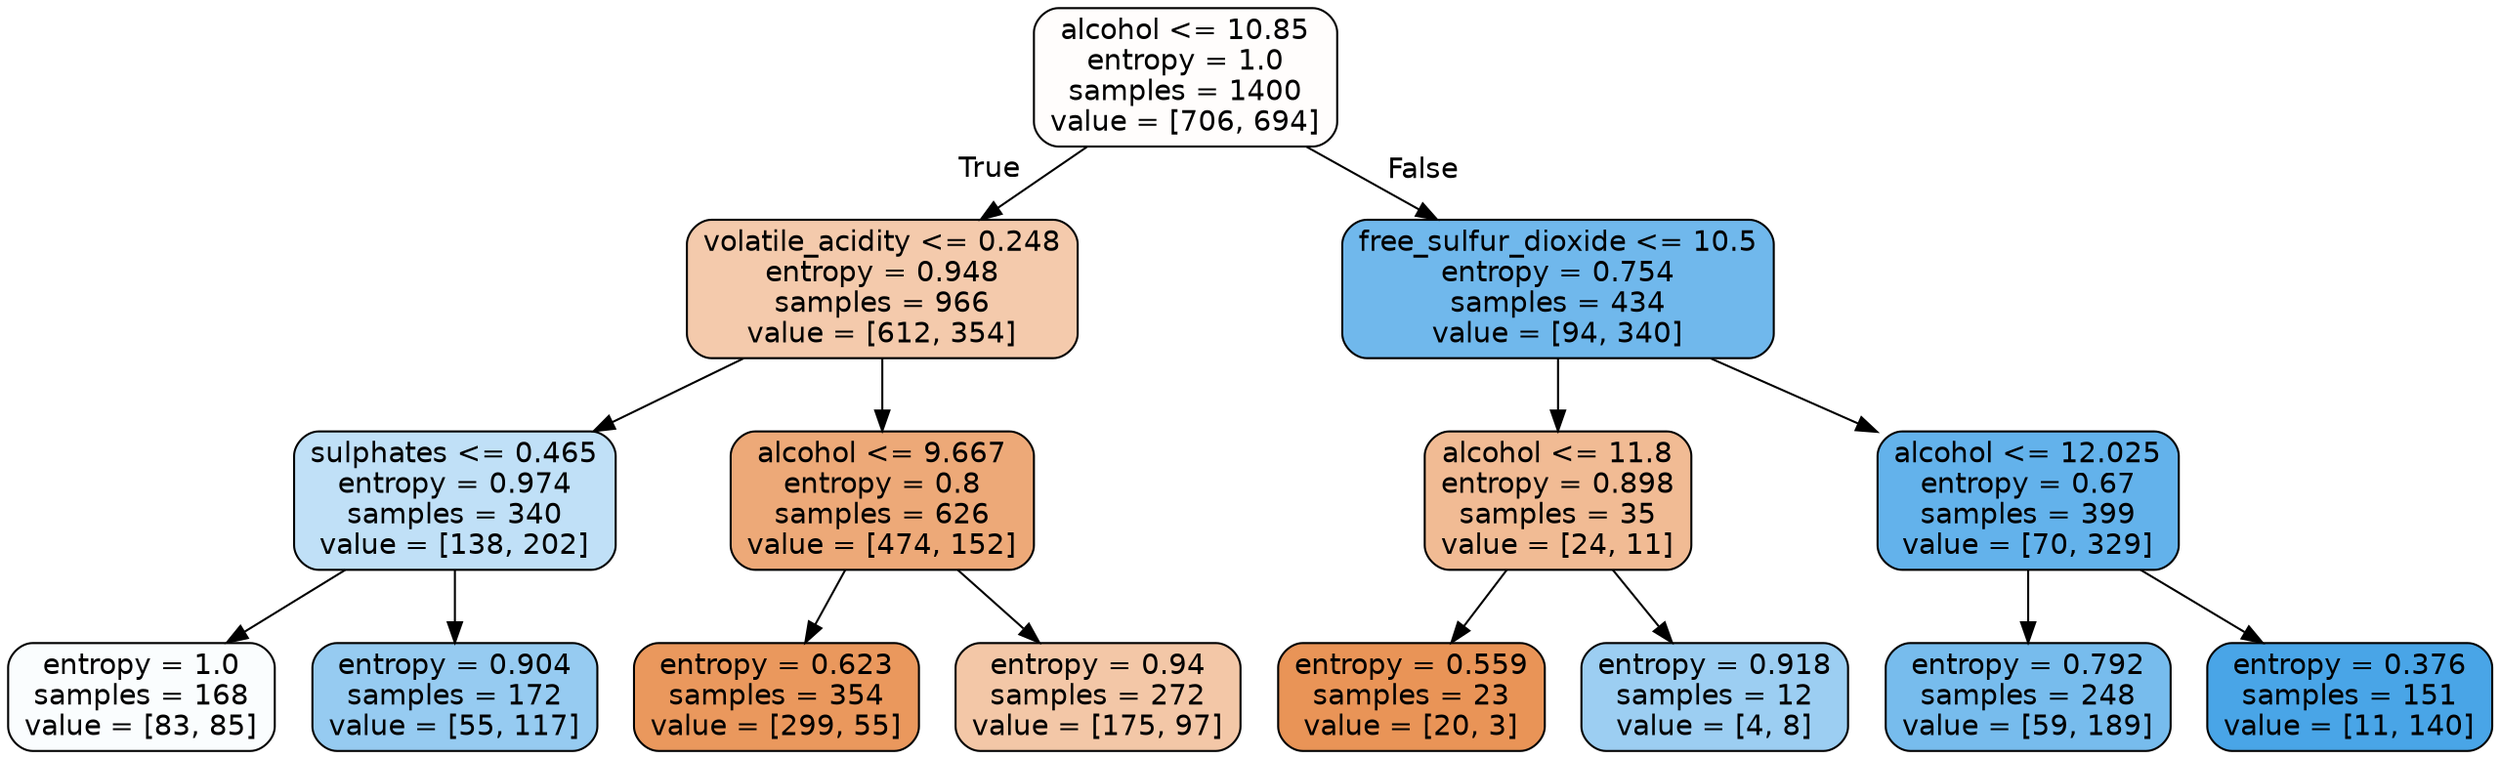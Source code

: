 digraph Tree {
node [shape=box, style="filled, rounded", color="black", fontname="helvetica"] ;
edge [fontname="helvetica"] ;
0 [label="alcohol <= 10.85\nentropy = 1.0\nsamples = 1400\nvalue = [706, 694]", fillcolor="#fffdfc"] ;
1 [label="volatile_acidity <= 0.248\nentropy = 0.948\nsamples = 966\nvalue = [612, 354]", fillcolor="#f4caac"] ;
0 -> 1 [labeldistance=2.5, labelangle=45, headlabel="True"] ;
2 [label="sulphates <= 0.465\nentropy = 0.974\nsamples = 340\nvalue = [138, 202]", fillcolor="#c0e0f7"] ;
1 -> 2 ;
3 [label="entropy = 1.0\nsamples = 168\nvalue = [83, 85]", fillcolor="#fafdfe"] ;
2 -> 3 ;
4 [label="entropy = 0.904\nsamples = 172\nvalue = [55, 117]", fillcolor="#96cbf1"] ;
2 -> 4 ;
5 [label="alcohol <= 9.667\nentropy = 0.8\nsamples = 626\nvalue = [474, 152]", fillcolor="#eda978"] ;
1 -> 5 ;
6 [label="entropy = 0.623\nsamples = 354\nvalue = [299, 55]", fillcolor="#ea985d"] ;
5 -> 6 ;
7 [label="entropy = 0.94\nsamples = 272\nvalue = [175, 97]", fillcolor="#f3c7a7"] ;
5 -> 7 ;
8 [label="free_sulfur_dioxide <= 10.5\nentropy = 0.754\nsamples = 434\nvalue = [94, 340]", fillcolor="#70b8ec"] ;
0 -> 8 [labeldistance=2.5, labelangle=-45, headlabel="False"] ;
9 [label="alcohol <= 11.8\nentropy = 0.898\nsamples = 35\nvalue = [24, 11]", fillcolor="#f1bb94"] ;
8 -> 9 ;
10 [label="entropy = 0.559\nsamples = 23\nvalue = [20, 3]", fillcolor="#e99457"] ;
9 -> 10 ;
11 [label="entropy = 0.918\nsamples = 12\nvalue = [4, 8]", fillcolor="#9ccef2"] ;
9 -> 11 ;
12 [label="alcohol <= 12.025\nentropy = 0.67\nsamples = 399\nvalue = [70, 329]", fillcolor="#63b2eb"] ;
8 -> 12 ;
13 [label="entropy = 0.792\nsamples = 248\nvalue = [59, 189]", fillcolor="#77bced"] ;
12 -> 13 ;
14 [label="entropy = 0.376\nsamples = 151\nvalue = [11, 140]", fillcolor="#49a5e7"] ;
12 -> 14 ;
}